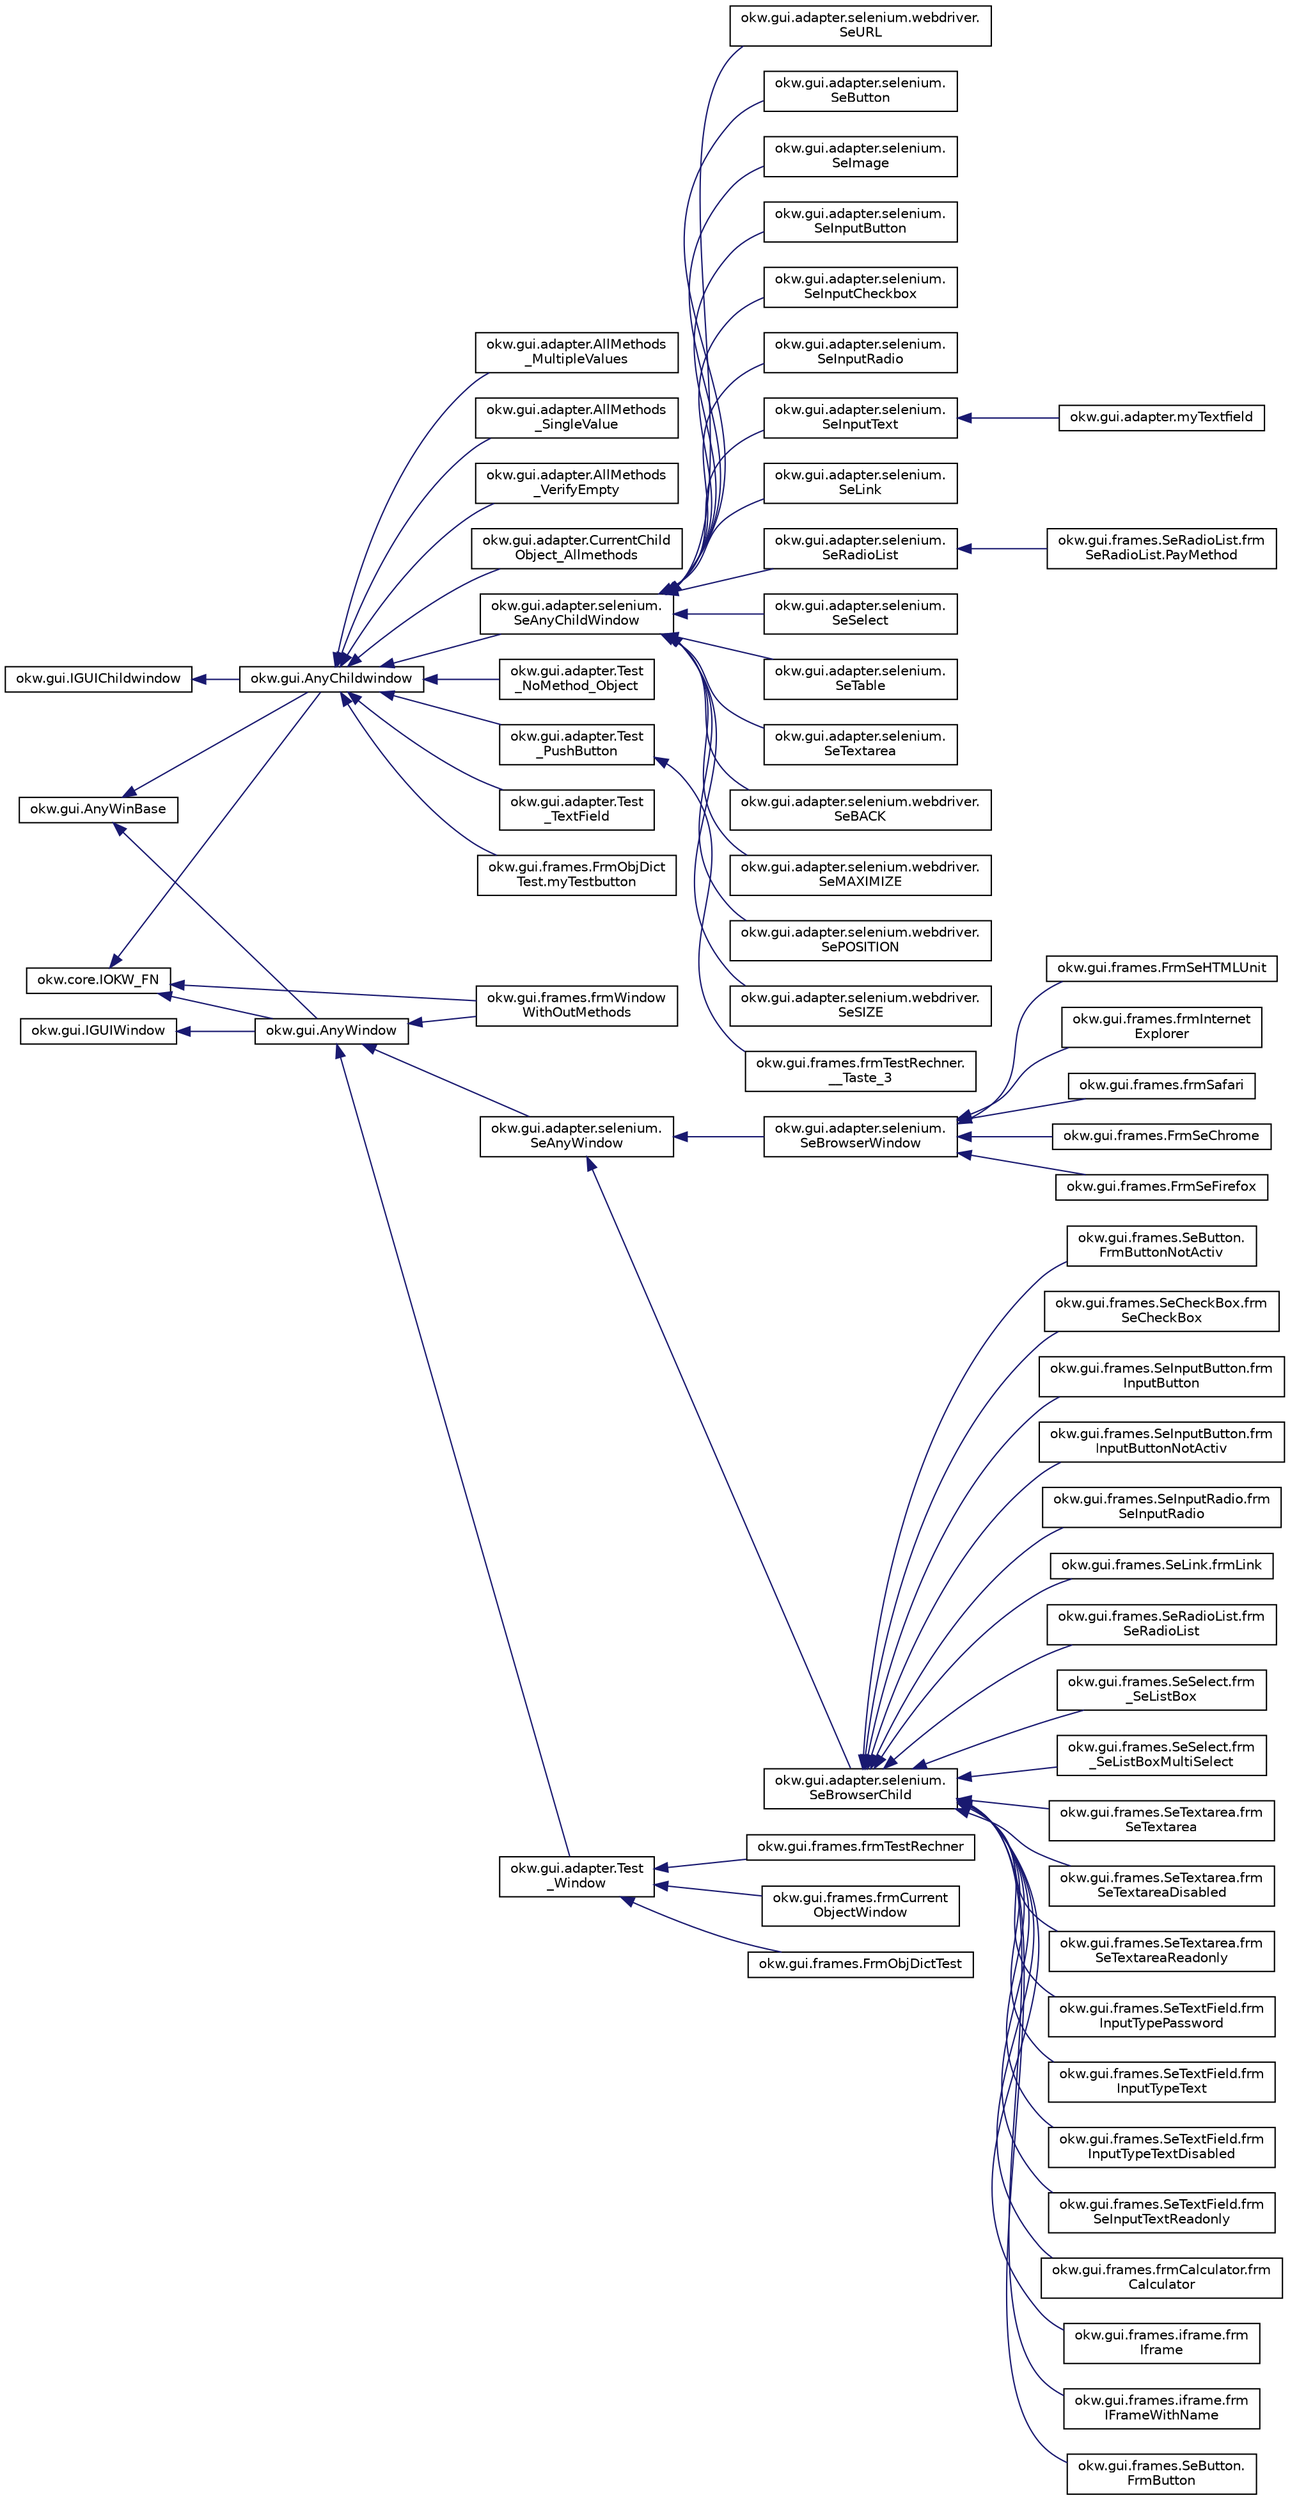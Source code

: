 digraph "Grafische Darstellung der Klassenhierarchie"
{
 // INTERACTIVE_SVG=YES
 // LATEX_PDF_SIZE
  edge [fontname="Helvetica",fontsize="10",labelfontname="Helvetica",labelfontsize="10"];
  node [fontname="Helvetica",fontsize="10",shape=record];
  rankdir="LR";
  Node245 [label="okw.gui.AnyWinBase",height=0.2,width=0.4,color="black", fillcolor="white", style="filled",URL="$classokw_1_1gui_1_1_any_win_base.html",tooltip="Description of AnyWin."];
  Node245 -> Node1 [dir="back",color="midnightblue",fontsize="10",style="solid",fontname="Helvetica"];
  Node1 [label="okw.gui.AnyChildwindow",height=0.2,width=0.4,color="black", fillcolor="white", style="filled",URL="$classokw_1_1gui_1_1_any_childwindow.html",tooltip=" "];
  Node1 -> Node2 [dir="back",color="midnightblue",fontsize="10",style="solid",fontname="Helvetica"];
  Node2 [label="okw.gui.adapter.AllMethods\l_MultipleValues",height=0.2,width=0.4,color="black", fillcolor="white", style="filled",URL="$classokw_1_1gui_1_1adapter_1_1_all_methods___multiple_values.html",tooltip=" "];
  Node1 -> Node3 [dir="back",color="midnightblue",fontsize="10",style="solid",fontname="Helvetica"];
  Node3 [label="okw.gui.adapter.AllMethods\l_SingleValue",height=0.2,width=0.4,color="black", fillcolor="white", style="filled",URL="$classokw_1_1gui_1_1adapter_1_1_all_methods___single_value.html",tooltip=" "];
  Node1 -> Node4 [dir="back",color="midnightblue",fontsize="10",style="solid",fontname="Helvetica"];
  Node4 [label="okw.gui.adapter.AllMethods\l_VerifyEmpty",height=0.2,width=0.4,color="black", fillcolor="white", style="filled",URL="$classokw_1_1gui_1_1adapter_1_1_all_methods___verify_empty.html",tooltip=" "];
  Node1 -> Node5 [dir="back",color="midnightblue",fontsize="10",style="solid",fontname="Helvetica"];
  Node5 [label="okw.gui.adapter.CurrentChild\lObject_Allmethods",height=0.2,width=0.4,color="black", fillcolor="white", style="filled",URL="$classokw_1_1gui_1_1adapter_1_1_current_child_object___allmethods.html",tooltip=" "];
  Node1 -> Node6 [dir="back",color="midnightblue",fontsize="10",style="solid",fontname="Helvetica"];
  Node6 [label="okw.gui.adapter.selenium.\lSeAnyChildWindow",height=0.2,width=0.4,color="black", fillcolor="white", style="filled",URL="$classokw_1_1gui_1_1adapter_1_1selenium_1_1_se_any_child_window.html",tooltip=" "];
  Node6 -> Node7 [dir="back",color="midnightblue",fontsize="10",style="solid",fontname="Helvetica"];
  Node7 [label="okw.gui.adapter.selenium.\lSeButton",height=0.2,width=0.4,color="black", fillcolor="white", style="filled",URL="$classokw_1_1gui_1_1adapter_1_1selenium_1_1_se_button.html",tooltip="Diese Klasse representiert einen <button>-Button, der mit Selenium angsteuert wird."];
  Node6 -> Node8 [dir="back",color="midnightblue",fontsize="10",style="solid",fontname="Helvetica"];
  Node8 [label="okw.gui.adapter.selenium.\lSeImage",height=0.2,width=0.4,color="black", fillcolor="white", style="filled",URL="$classokw_1_1gui_1_1adapter_1_1selenium_1_1_se_image.html",tooltip="Diese Klasse representiert einen."];
  Node6 -> Node9 [dir="back",color="midnightblue",fontsize="10",style="solid",fontname="Helvetica"];
  Node9 [label="okw.gui.adapter.selenium.\lSeInputButton",height=0.2,width=0.4,color="black", fillcolor="white", style="filled",URL="$classokw_1_1gui_1_1adapter_1_1selenium_1_1_se_input_button.html",tooltip="Diese Klasse representiert einen <input type=\"button\">-Tag, der mit Selenium angsteuert wird."];
  Node6 -> Node10 [dir="back",color="midnightblue",fontsize="10",style="solid",fontname="Helvetica"];
  Node10 [label="okw.gui.adapter.selenium.\lSeInputCheckbox",height=0.2,width=0.4,color="black", fillcolor="white", style="filled",URL="$classokw_1_1gui_1_1adapter_1_1selenium_1_1_se_input_checkbox.html",tooltip="Diese Klasse representiert einen <input type=\"checkbox\">-Tag, der mit Selenium angsteuert wird."];
  Node6 -> Node11 [dir="back",color="midnightblue",fontsize="10",style="solid",fontname="Helvetica"];
  Node11 [label="okw.gui.adapter.selenium.\lSeInputRadio",height=0.2,width=0.4,color="black", fillcolor="white", style="filled",URL="$classokw_1_1gui_1_1adapter_1_1selenium_1_1_se_input_radio.html",tooltip="Diese Klasse representiert eine <input type=\"radio\">-Tag, der mit Selenium angsteuert wird."];
  Node6 -> Node12 [dir="back",color="midnightblue",fontsize="10",style="solid",fontname="Helvetica"];
  Node12 [label="okw.gui.adapter.selenium.\lSeInputText",height=0.2,width=0.4,color="black", fillcolor="white", style="filled",URL="$classokw_1_1gui_1_1adapter_1_1selenium_1_1_se_input_text.html",tooltip="Diese Klasse representiert ein HTML-Textfeld, die mit Selenium angsteuert wird."];
  Node12 -> Node13 [dir="back",color="midnightblue",fontsize="10",style="solid",fontname="Helvetica"];
  Node13 [label="okw.gui.adapter.myTextfield",height=0.2,width=0.4,color="black", fillcolor="white", style="filled",URL="$classokw_1_1gui_1_1adapter_1_1my_textfield.html",tooltip="Diese Klasse representiert ein HTML-Textfeld, die mit Selenium angsteuert wird."];
  Node6 -> Node14 [dir="back",color="midnightblue",fontsize="10",style="solid",fontname="Helvetica"];
  Node14 [label="okw.gui.adapter.selenium.\lSeLink",height=0.2,width=0.4,color="black", fillcolor="white", style="filled",URL="$classokw_1_1gui_1_1adapter_1_1selenium_1_1_se_link.html",tooltip="Diese Klasse representiert einen -Tag (Link), der mit Selenium angsteuert wird."];
  Node6 -> Node15 [dir="back",color="midnightblue",fontsize="10",style="solid",fontname="Helvetica"];
  Node15 [label="okw.gui.adapter.selenium.\lSeRadioList",height=0.2,width=0.4,color="black", fillcolor="white", style="filled",URL="$classokw_1_1gui_1_1adapter_1_1selenium_1_1_se_radio_list.html",tooltip="Diese Klasse representiert einen <select>-Tag, der mit Selenium angsteuert wird."];
  Node15 -> Node16 [dir="back",color="midnightblue",fontsize="10",style="solid",fontname="Helvetica"];
  Node16 [label="okw.gui.frames.SeRadioList.frm\lSeRadioList.PayMethod",height=0.2,width=0.4,color="black", fillcolor="white", style="filled",URL="$classokw_1_1gui_1_1frames_1_1_se_radio_list_1_1frm_se_radio_list_1_1_pay_method.html",tooltip=" "];
  Node6 -> Node17 [dir="back",color="midnightblue",fontsize="10",style="solid",fontname="Helvetica"];
  Node17 [label="okw.gui.adapter.selenium.\lSeSelect",height=0.2,width=0.4,color="black", fillcolor="white", style="filled",URL="$classokw_1_1gui_1_1adapter_1_1selenium_1_1_se_select.html",tooltip="Diese Klasse representiert einen <select>-Tag, der mit Selenium angsteuert wird."];
  Node6 -> Node18 [dir="back",color="midnightblue",fontsize="10",style="solid",fontname="Helvetica"];
  Node18 [label="okw.gui.adapter.selenium.\lSeTable",height=0.2,width=0.4,color="black", fillcolor="white", style="filled",URL="$classokw_1_1gui_1_1adapter_1_1selenium_1_1_se_table.html",tooltip="TODO: Description of SeTable."];
  Node6 -> Node19 [dir="back",color="midnightblue",fontsize="10",style="solid",fontname="Helvetica"];
  Node19 [label="okw.gui.adapter.selenium.\lSeTextarea",height=0.2,width=0.4,color="black", fillcolor="white", style="filled",URL="$classokw_1_1gui_1_1adapter_1_1selenium_1_1_se_textarea.html",tooltip="Diese Klasse implmenetiert die Methoden der IOKW_SimpleDataObj für ein Texfeld ."];
  Node6 -> Node20 [dir="back",color="midnightblue",fontsize="10",style="solid",fontname="Helvetica"];
  Node20 [label="okw.gui.adapter.selenium.webdriver.\lSeBACK",height=0.2,width=0.4,color="black", fillcolor="white", style="filled",URL="$classokw_1_1gui_1_1adapter_1_1selenium_1_1webdriver_1_1_se_b_a_c_k.html",tooltip="Klasse Implementiert das BACK-Button der Browser."];
  Node6 -> Node21 [dir="back",color="midnightblue",fontsize="10",style="solid",fontname="Helvetica"];
  Node21 [label="okw.gui.adapter.selenium.webdriver.\lSeMAXIMIZE",height=0.2,width=0.4,color="black", fillcolor="white", style="filled",URL="$classokw_1_1gui_1_1adapter_1_1selenium_1_1webdriver_1_1_se_m_a_x_i_m_i_z_e.html",tooltip="Klasse Implementiert den Knopf zur Fenster-Maximierung eines Browsers."];
  Node6 -> Node22 [dir="back",color="midnightblue",fontsize="10",style="solid",fontname="Helvetica"];
  Node22 [label="okw.gui.adapter.selenium.webdriver.\lSePOSITION",height=0.2,width=0.4,color="black", fillcolor="white", style="filled",URL="$classokw_1_1gui_1_1adapter_1_1selenium_1_1webdriver_1_1_se_p_o_s_i_t_i_o_n.html",tooltip="Klasse implementiert ein virtuelles Eingabefeld der Browser."];
  Node6 -> Node23 [dir="back",color="midnightblue",fontsize="10",style="solid",fontname="Helvetica"];
  Node23 [label="okw.gui.adapter.selenium.webdriver.\lSeSIZE",height=0.2,width=0.4,color="black", fillcolor="white", style="filled",URL="$classokw_1_1gui_1_1adapter_1_1selenium_1_1webdriver_1_1_se_s_i_z_e.html",tooltip="Klasse Implementiert das URL-Eingabefeld der Browser."];
  Node6 -> Node24 [dir="back",color="midnightblue",fontsize="10",style="solid",fontname="Helvetica"];
  Node24 [label="okw.gui.adapter.selenium.webdriver.\lSeURL",height=0.2,width=0.4,color="black", fillcolor="white", style="filled",URL="$classokw_1_1gui_1_1adapter_1_1selenium_1_1webdriver_1_1_se_u_r_l.html",tooltip="Klasse Implementiert das URL-Eingabefeld der Browser."];
  Node1 -> Node25 [dir="back",color="midnightblue",fontsize="10",style="solid",fontname="Helvetica"];
  Node25 [label="okw.gui.adapter.Test\l_NoMethod_Object",height=0.2,width=0.4,color="black", fillcolor="white", style="filled",URL="$classokw_1_1gui_1_1adapter_1_1_test___no_method___object.html",tooltip="Dieses GUI-Objekt enthält keine OKW-Methoden und dient damit der Überprüfung des \"OKWFrameObjectMetho..."];
  Node1 -> Node26 [dir="back",color="midnightblue",fontsize="10",style="solid",fontname="Helvetica"];
  Node26 [label="okw.gui.adapter.Test\l_PushButton",height=0.2,width=0.4,color="black", fillcolor="white", style="filled",URL="$classokw_1_1gui_1_1adapter_1_1_test___push_button.html",tooltip=" "];
  Node26 -> Node27 [dir="back",color="midnightblue",fontsize="10",style="solid",fontname="Helvetica"];
  Node27 [label="okw.gui.frames.frmTestRechner.\l__Taste_3",height=0.2,width=0.4,color="black", fillcolor="white", style="filled",URL="$classokw_1_1gui_1_1frames_1_1frm_test_rechner_1_1_____taste__3.html",tooltip=" "];
  Node1 -> Node28 [dir="back",color="midnightblue",fontsize="10",style="solid",fontname="Helvetica"];
  Node28 [label="okw.gui.adapter.Test\l_TextField",height=0.2,width=0.4,color="black", fillcolor="white", style="filled",URL="$classokw_1_1gui_1_1adapter_1_1_test___text_field.html",tooltip=" "];
  Node1 -> Node29 [dir="back",color="midnightblue",fontsize="10",style="solid",fontname="Helvetica"];
  Node29 [label="okw.gui.frames.FrmObjDict\lTest.myTestbutton",height=0.2,width=0.4,color="black", fillcolor="white", style="filled",URL="$classokw_1_1gui_1_1frames_1_1_frm_obj_dict_test_1_1my_testbutton.html",tooltip=" "];
  Node245 -> Node30 [dir="back",color="midnightblue",fontsize="10",style="solid",fontname="Helvetica"];
  Node30 [label="okw.gui.AnyWindow",height=0.2,width=0.4,color="black", fillcolor="white", style="filled",URL="$classokw_1_1gui_1_1_any_window.html",tooltip="Description of AnyWin."];
  Node30 -> Node31 [dir="back",color="midnightblue",fontsize="10",style="solid",fontname="Helvetica"];
  Node31 [label="okw.gui.adapter.selenium.\lSeAnyWindow",height=0.2,width=0.4,color="black", fillcolor="white", style="filled",URL="$classokw_1_1gui_1_1adapter_1_1selenium_1_1_se_any_window.html",tooltip="SeAnyWindow ist eine Fenster GUI-Adapterklasse."];
  Node31 -> Node32 [dir="back",color="midnightblue",fontsize="10",style="solid",fontname="Helvetica"];
  Node32 [label="okw.gui.adapter.selenium.\lSeBrowserChild",height=0.2,width=0.4,color="black", fillcolor="white", style="filled",URL="$classokw_1_1gui_1_1adapter_1_1selenium_1_1_se_browser_child.html",tooltip="TODO: class SeBrowserChild dokumentieren..."];
  Node32 -> Node33 [dir="back",color="midnightblue",fontsize="10",style="solid",fontname="Helvetica"];
  Node33 [label="okw.gui.frames.frmCalculator.frm\lCalculator",height=0.2,width=0.4,color="black", fillcolor="white", style="filled",URL="$classokw_1_1gui_1_1frames_1_1frm_calculator_1_1frm_calculator.html",tooltip=" "];
  Node32 -> Node34 [dir="back",color="midnightblue",fontsize="10",style="solid",fontname="Helvetica"];
  Node34 [label="okw.gui.frames.iframe.frm\lIframe",height=0.2,width=0.4,color="black", fillcolor="white", style="filled",URL="$classokw_1_1gui_1_1frames_1_1iframe_1_1frm_iframe.html",tooltip="GUI-Frame für die OKW-Testseite http://test.openkeyword.de/iframe/iframe.htm"];
  Node32 -> Node35 [dir="back",color="midnightblue",fontsize="10",style="solid",fontname="Helvetica"];
  Node35 [label="okw.gui.frames.iframe.frm\lIFrameWithName",height=0.2,width=0.4,color="black", fillcolor="white", style="filled",URL="$classokw_1_1gui_1_1frames_1_1iframe_1_1frm_i_frame_with_name.html",tooltip="GUI-Frame für die OKW-Testseite http://test.openkeyword.de/iframe/iframe.htm"];
  Node32 -> Node36 [dir="back",color="midnightblue",fontsize="10",style="solid",fontname="Helvetica"];
  Node36 [label="okw.gui.frames.SeButton.\lFrmButton",height=0.2,width=0.4,color="black", fillcolor="white", style="filled",URL="$classokw_1_1gui_1_1frames_1_1_se_button_1_1_frm_button.html",tooltip="GUI-Frame für die OKW-Testseite test.openkeyword.de/Button/button.htm"];
  Node32 -> Node37 [dir="back",color="midnightblue",fontsize="10",style="solid",fontname="Helvetica"];
  Node37 [label="okw.gui.frames.SeButton.\lFrmButtonNotActiv",height=0.2,width=0.4,color="black", fillcolor="white", style="filled",URL="$classokw_1_1gui_1_1frames_1_1_se_button_1_1_frm_button_not_activ.html",tooltip=" "];
  Node32 -> Node38 [dir="back",color="midnightblue",fontsize="10",style="solid",fontname="Helvetica"];
  Node38 [label="okw.gui.frames.SeCheckBox.frm\lSeCheckBox",height=0.2,width=0.4,color="black", fillcolor="white", style="filled",URL="$classokw_1_1gui_1_1frames_1_1_se_check_box_1_1frm_se_check_box.html",tooltip=" "];
  Node32 -> Node39 [dir="back",color="midnightblue",fontsize="10",style="solid",fontname="Helvetica"];
  Node39 [label="okw.gui.frames.SeInputButton.frm\lInputButton",height=0.2,width=0.4,color="black", fillcolor="white", style="filled",URL="$classokw_1_1gui_1_1frames_1_1_se_input_button_1_1frm_input_button.html",tooltip=" "];
  Node32 -> Node40 [dir="back",color="midnightblue",fontsize="10",style="solid",fontname="Helvetica"];
  Node40 [label="okw.gui.frames.SeInputButton.frm\lInputButtonNotActiv",height=0.2,width=0.4,color="black", fillcolor="white", style="filled",URL="$classokw_1_1gui_1_1frames_1_1_se_input_button_1_1frm_input_button_not_activ.html",tooltip=" "];
  Node32 -> Node41 [dir="back",color="midnightblue",fontsize="10",style="solid",fontname="Helvetica"];
  Node41 [label="okw.gui.frames.SeInputRadio.frm\lSeInputRadio",height=0.2,width=0.4,color="black", fillcolor="white", style="filled",URL="$classokw_1_1gui_1_1frames_1_1_se_input_radio_1_1frm_se_input_radio.html",tooltip="TestFrame für den Test der Klasse SeInputRadio."];
  Node32 -> Node42 [dir="back",color="midnightblue",fontsize="10",style="solid",fontname="Helvetica"];
  Node42 [label="okw.gui.frames.SeLink.frmLink",height=0.2,width=0.4,color="black", fillcolor="white", style="filled",URL="$classokw_1_1gui_1_1frames_1_1_se_link_1_1frm_link.html",tooltip="Selenium-Frame zur Link-TestSeite"];
  Node32 -> Node43 [dir="back",color="midnightblue",fontsize="10",style="solid",fontname="Helvetica"];
  Node43 [label="okw.gui.frames.SeRadioList.frm\lSeRadioList",height=0.2,width=0.4,color="black", fillcolor="white", style="filled",URL="$classokw_1_1gui_1_1frames_1_1_se_radio_list_1_1frm_se_radio_list.html",tooltip=" "];
  Node32 -> Node44 [dir="back",color="midnightblue",fontsize="10",style="solid",fontname="Helvetica"];
  Node44 [label="okw.gui.frames.SeSelect.frm\l_SeListBox",height=0.2,width=0.4,color="black", fillcolor="white", style="filled",URL="$classokw_1_1gui_1_1frames_1_1_se_select_1_1frm___se_list_box.html",tooltip=" "];
  Node32 -> Node45 [dir="back",color="midnightblue",fontsize="10",style="solid",fontname="Helvetica"];
  Node45 [label="okw.gui.frames.SeSelect.frm\l_SeListBoxMultiSelect",height=0.2,width=0.4,color="black", fillcolor="white", style="filled",URL="$classokw_1_1gui_1_1frames_1_1_se_select_1_1frm___se_list_box_multi_select.html",tooltip=" "];
  Node32 -> Node46 [dir="back",color="midnightblue",fontsize="10",style="solid",fontname="Helvetica"];
  Node46 [label="okw.gui.frames.SeTextarea.frm\lSeTextarea",height=0.2,width=0.4,color="black", fillcolor="white", style="filled",URL="$classokw_1_1gui_1_1frames_1_1_se_textarea_1_1frm_se_textarea.html",tooltip=" "];
  Node32 -> Node47 [dir="back",color="midnightblue",fontsize="10",style="solid",fontname="Helvetica"];
  Node47 [label="okw.gui.frames.SeTextarea.frm\lSeTextareaDisabled",height=0.2,width=0.4,color="black", fillcolor="white", style="filled",URL="$classokw_1_1gui_1_1frames_1_1_se_textarea_1_1frm_se_textarea_disabled.html",tooltip=" "];
  Node32 -> Node48 [dir="back",color="midnightblue",fontsize="10",style="solid",fontname="Helvetica"];
  Node48 [label="okw.gui.frames.SeTextarea.frm\lSeTextareaReadonly",height=0.2,width=0.4,color="black", fillcolor="white", style="filled",URL="$classokw_1_1gui_1_1frames_1_1_se_textarea_1_1frm_se_textarea_readonly.html",tooltip=" "];
  Node32 -> Node49 [dir="back",color="midnightblue",fontsize="10",style="solid",fontname="Helvetica"];
  Node49 [label="okw.gui.frames.SeTextField.frm\lInputTypePassword",height=0.2,width=0.4,color="black", fillcolor="white", style="filled",URL="$classokw_1_1gui_1_1frames_1_1_se_text_field_1_1frm_input_type_password.html",tooltip=" "];
  Node32 -> Node50 [dir="back",color="midnightblue",fontsize="10",style="solid",fontname="Helvetica"];
  Node50 [label="okw.gui.frames.SeTextField.frm\lInputTypeText",height=0.2,width=0.4,color="black", fillcolor="white", style="filled",URL="$classokw_1_1gui_1_1frames_1_1_se_text_field_1_1frm_input_type_text.html",tooltip=" "];
  Node32 -> Node51 [dir="back",color="midnightblue",fontsize="10",style="solid",fontname="Helvetica"];
  Node51 [label="okw.gui.frames.SeTextField.frm\lInputTypeTextDisabled",height=0.2,width=0.4,color="black", fillcolor="white", style="filled",URL="$classokw_1_1gui_1_1frames_1_1_se_text_field_1_1frm_input_type_text_disabled.html",tooltip=" "];
  Node32 -> Node52 [dir="back",color="midnightblue",fontsize="10",style="solid",fontname="Helvetica"];
  Node52 [label="okw.gui.frames.SeTextField.frm\lSeInputTextReadonly",height=0.2,width=0.4,color="black", fillcolor="white", style="filled",URL="$classokw_1_1gui_1_1frames_1_1_se_text_field_1_1frm_se_input_text_readonly.html",tooltip=" "];
  Node31 -> Node53 [dir="back",color="midnightblue",fontsize="10",style="solid",fontname="Helvetica"];
  Node53 [label="okw.gui.adapter.selenium.\lSeBrowserWindow",height=0.2,width=0.4,color="black", fillcolor="white", style="filled",URL="$classokw_1_1gui_1_1adapter_1_1selenium_1_1_se_browser_window.html",tooltip="Abstrakte Basisklasse für SeBrowserTypen."];
  Node53 -> Node54 [dir="back",color="midnightblue",fontsize="10",style="solid",fontname="Helvetica"];
  Node54 [label="okw.gui.frames.frmInternet\lExplorer",height=0.2,width=0.4,color="black", fillcolor="white", style="filled",URL="$classokw_1_1gui_1_1frames_1_1frm_internet_explorer.html",tooltip="Diese Klasse representiert den HTMLUnit-Driver, der mit Selenium angsteuert wird."];
  Node53 -> Node55 [dir="back",color="midnightblue",fontsize="10",style="solid",fontname="Helvetica"];
  Node55 [label="okw.gui.frames.frmSafari",height=0.2,width=0.4,color="black", fillcolor="white", style="filled",URL="$classokw_1_1gui_1_1frames_1_1frm_safari.html",tooltip=" "];
  Node53 -> Node56 [dir="back",color="midnightblue",fontsize="10",style="solid",fontname="Helvetica"];
  Node56 [label="okw.gui.frames.FrmSeChrome",height=0.2,width=0.4,color="black", fillcolor="white", style="filled",URL="$classokw_1_1gui_1_1frames_1_1_frm_se_chrome.html",tooltip=" "];
  Node53 -> Node57 [dir="back",color="midnightblue",fontsize="10",style="solid",fontname="Helvetica"];
  Node57 [label="okw.gui.frames.FrmSeFirefox",height=0.2,width=0.4,color="black", fillcolor="white", style="filled",URL="$classokw_1_1gui_1_1frames_1_1_frm_se_firefox.html",tooltip=" "];
  Node53 -> Node58 [dir="back",color="midnightblue",fontsize="10",style="solid",fontname="Helvetica"];
  Node58 [label="okw.gui.frames.FrmSeHTMLUnit",height=0.2,width=0.4,color="black", fillcolor="white", style="filled",URL="$classokw_1_1gui_1_1frames_1_1_frm_se_h_t_m_l_unit.html",tooltip="Diese Klasse representiert den HTMLUnit-Driver, der mit Selenium angsteuert wird."];
  Node30 -> Node59 [dir="back",color="midnightblue",fontsize="10",style="solid",fontname="Helvetica"];
  Node59 [label="okw.gui.adapter.Test\l_Window",height=0.2,width=0.4,color="black", fillcolor="white", style="filled",URL="$classokw_1_1gui_1_1adapter_1_1_test___window.html",tooltip=" "];
  Node59 -> Node60 [dir="back",color="midnightblue",fontsize="10",style="solid",fontname="Helvetica"];
  Node60 [label="okw.gui.frames.frmCurrent\lObjectWindow",height=0.2,width=0.4,color="black", fillcolor="white", style="filled",URL="$classokw_1_1gui_1_1frames_1_1frm_current_object_window.html",tooltip=" "];
  Node59 -> Node61 [dir="back",color="midnightblue",fontsize="10",style="solid",fontname="Helvetica"];
  Node61 [label="okw.gui.frames.FrmObjDictTest",height=0.2,width=0.4,color="black", fillcolor="white", style="filled",URL="$classokw_1_1gui_1_1frames_1_1_frm_obj_dict_test.html",tooltip="frmObjDictTest ist eine Test-Frame-Klasse."];
  Node59 -> Node62 [dir="back",color="midnightblue",fontsize="10",style="solid",fontname="Helvetica"];
  Node62 [label="okw.gui.frames.frmTestRechner",height=0.2,width=0.4,color="black", fillcolor="white", style="filled",URL="$classokw_1_1gui_1_1frames_1_1frm_test_rechner.html",tooltip=" "];
  Node30 -> Node63 [dir="back",color="midnightblue",fontsize="10",style="solid",fontname="Helvetica"];
  Node63 [label="okw.gui.frames.frmWindow\lWithOutMethods",height=0.2,width=0.4,color="black", fillcolor="white", style="filled",URL="$classokw_1_1gui_1_1frames_1_1frm_window_with_out_methods.html",tooltip="Test-Frame-Klasse: Diese Klasse dient als Unittest-Objekt."];
  Node203 [label="okw.gui.IGUIChildwindow",height=0.2,width=0.4,color="black", fillcolor="white", style="filled",URL="$interfaceokw_1_1gui_1_1_i_g_u_i_childwindow.html",tooltip=" "];
  Node203 -> Node1 [dir="back",color="midnightblue",fontsize="10",style="solid",fontname="Helvetica"];
  Node202 [label="okw.gui.IGUIWindow",height=0.2,width=0.4,color="black", fillcolor="white", style="filled",URL="$interfaceokw_1_1gui_1_1_i_g_u_i_window.html",tooltip=" "];
  Node202 -> Node30 [dir="back",color="midnightblue",fontsize="10",style="solid",fontname="Helvetica"];
  Node0 [label="okw.core.IOKW_FN",height=0.2,width=0.4,color="black", fillcolor="white", style="filled",URL="$interfaceokw_1_1core_1_1_i_o_k_w___f_n.html",tooltip=" "];
  Node0 -> Node1 [dir="back",color="midnightblue",fontsize="10",style="solid",fontname="Helvetica"];
  Node0 -> Node30 [dir="back",color="midnightblue",fontsize="10",style="solid",fontname="Helvetica"];
  Node0 -> Node63 [dir="back",color="midnightblue",fontsize="10",style="solid",fontname="Helvetica"];
}

